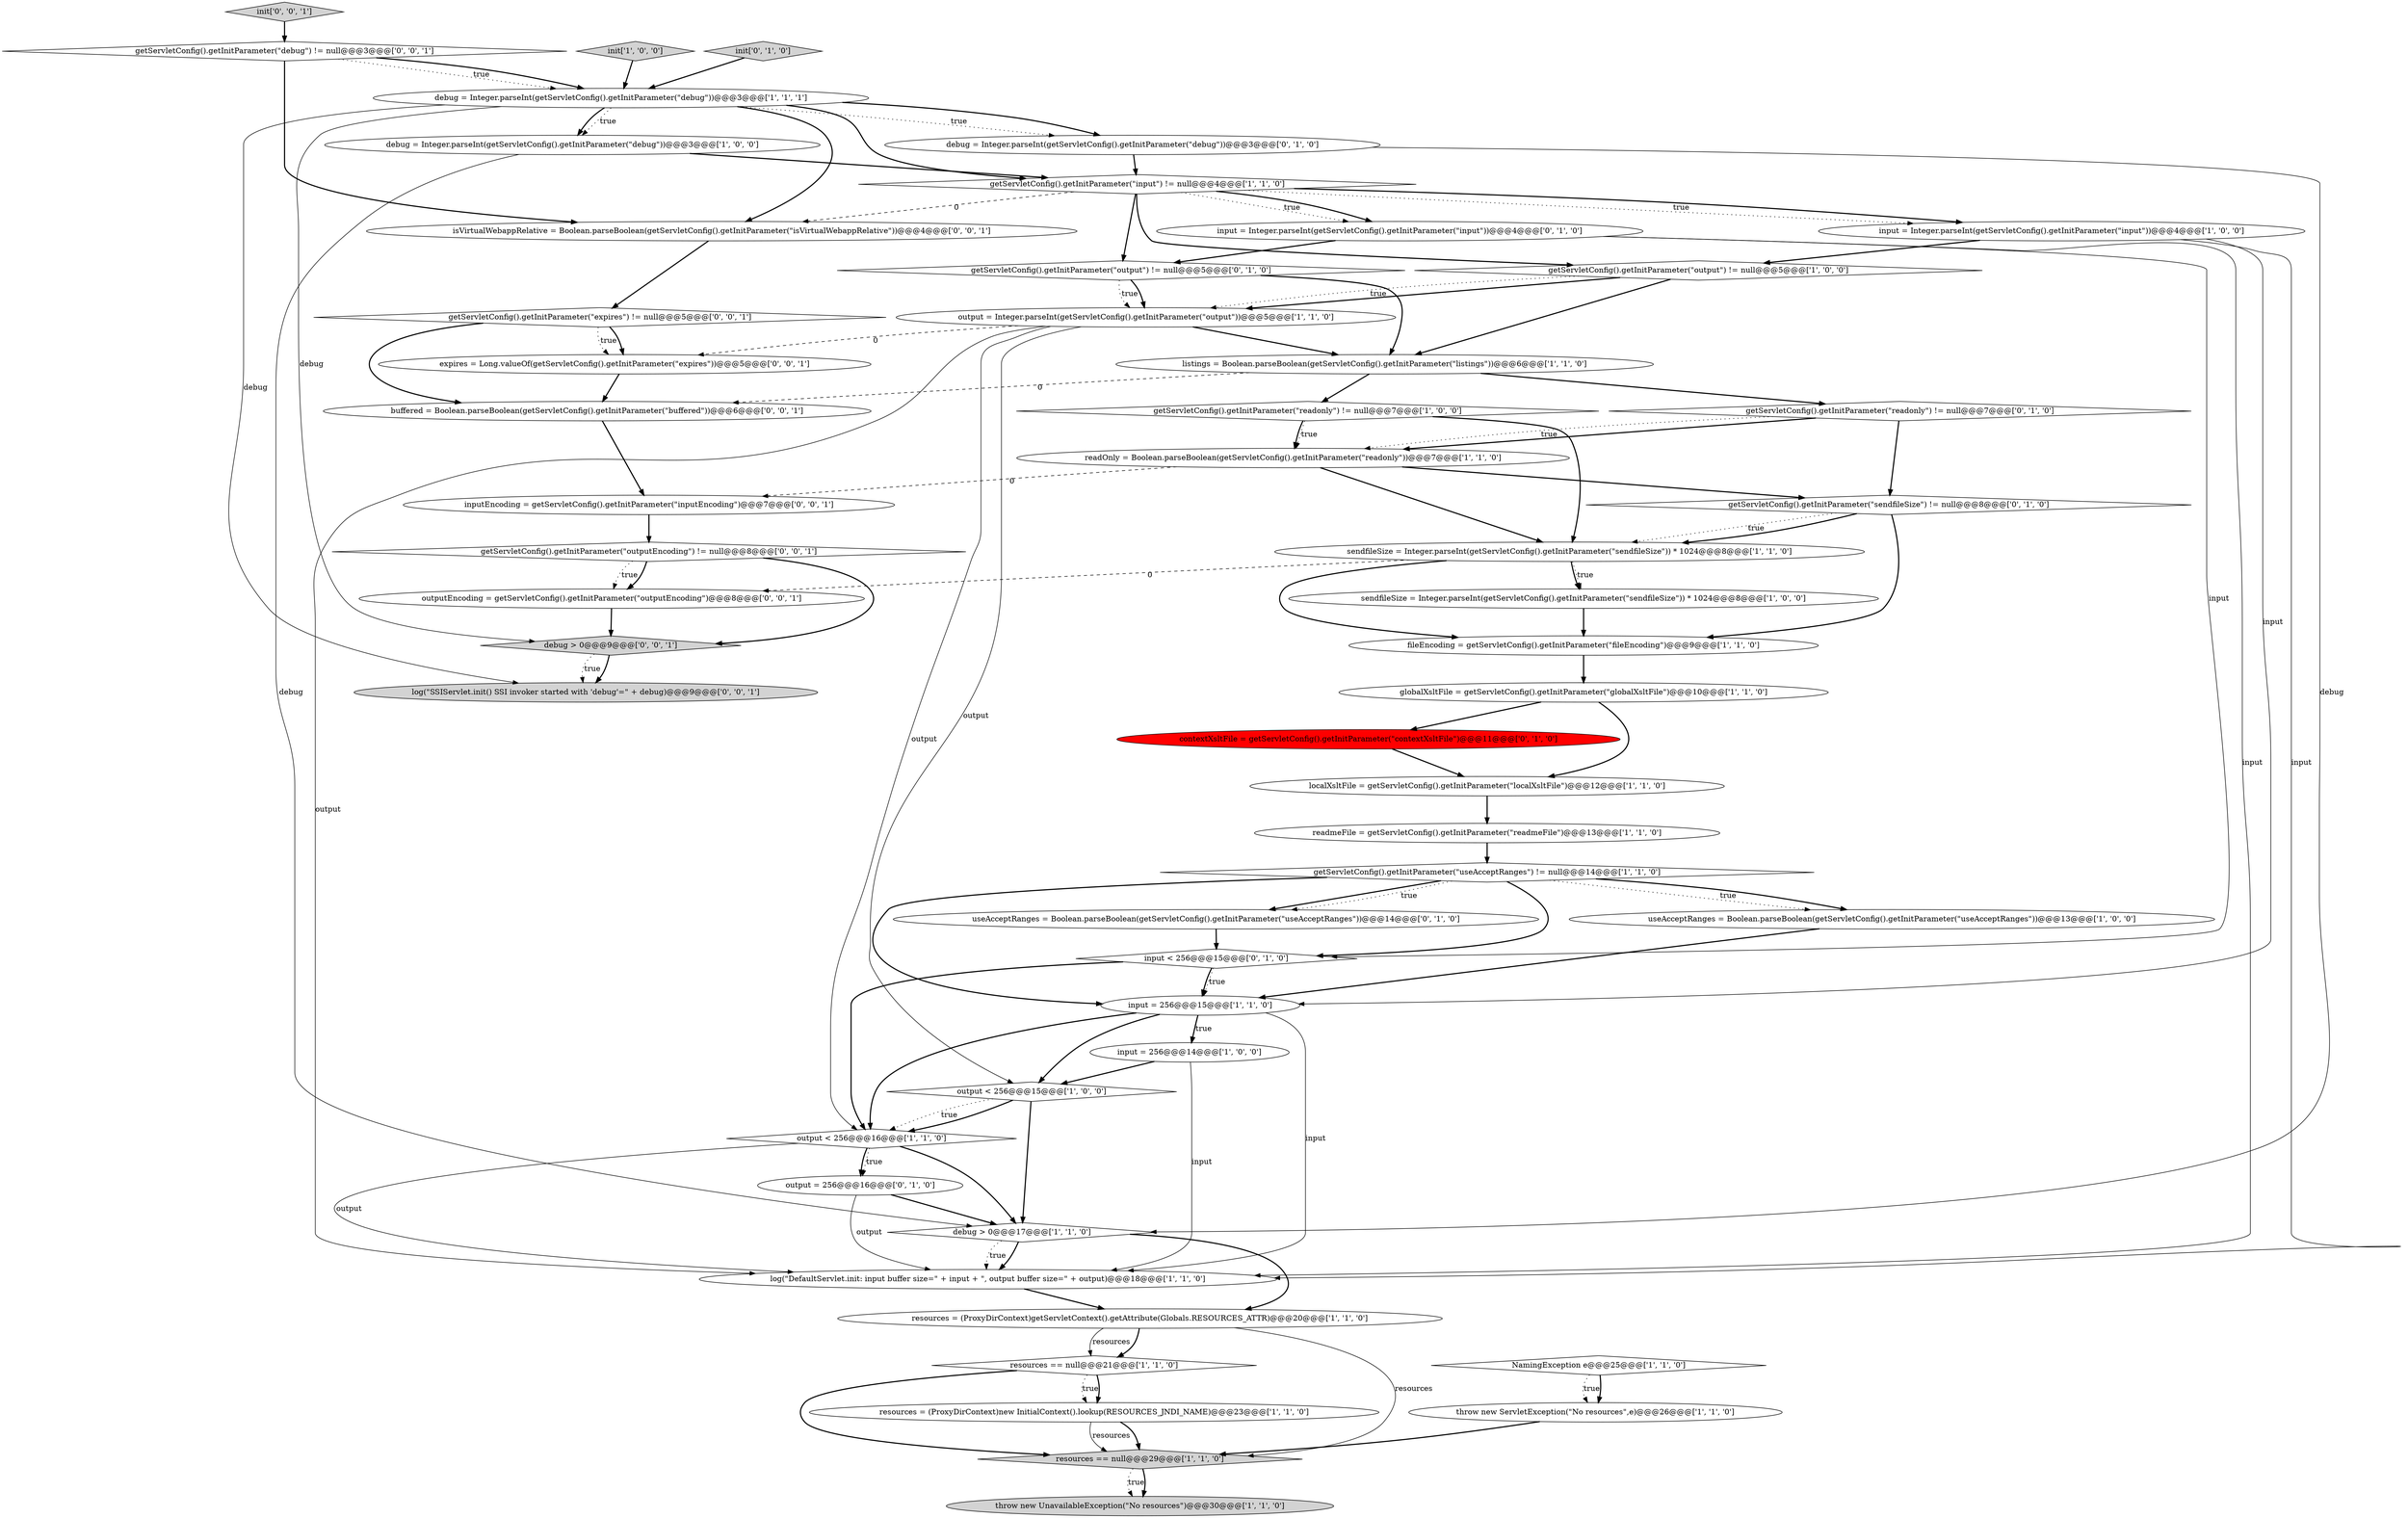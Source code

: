 digraph {
42 [style = filled, label = "init['0', '0', '1']", fillcolor = lightgray, shape = diamond image = "AAA0AAABBB3BBB"];
10 [style = filled, label = "sendfileSize = Integer.parseInt(getServletConfig().getInitParameter(\"sendfileSize\")) * 1024@@@8@@@['1', '1', '0']", fillcolor = white, shape = ellipse image = "AAA0AAABBB1BBB"];
23 [style = filled, label = "getServletConfig().getInitParameter(\"useAcceptRanges\") != null@@@14@@@['1', '1', '0']", fillcolor = white, shape = diamond image = "AAA0AAABBB1BBB"];
50 [style = filled, label = "log(\"SSIServlet.init() SSI invoker started with 'debug'=\" + debug)@@@9@@@['0', '0', '1']", fillcolor = lightgray, shape = ellipse image = "AAA0AAABBB3BBB"];
51 [style = filled, label = "isVirtualWebappRelative = Boolean.parseBoolean(getServletConfig().getInitParameter(\"isVirtualWebappRelative\"))@@@4@@@['0', '0', '1']", fillcolor = white, shape = ellipse image = "AAA0AAABBB3BBB"];
11 [style = filled, label = "throw new ServletException(\"No resources\",e)@@@26@@@['1', '1', '0']", fillcolor = white, shape = ellipse image = "AAA0AAABBB1BBB"];
20 [style = filled, label = "getServletConfig().getInitParameter(\"readonly\") != null@@@7@@@['1', '0', '0']", fillcolor = white, shape = diamond image = "AAA0AAABBB1BBB"];
19 [style = filled, label = "useAcceptRanges = Boolean.parseBoolean(getServletConfig().getInitParameter(\"useAcceptRanges\"))@@@13@@@['1', '0', '0']", fillcolor = white, shape = ellipse image = "AAA0AAABBB1BBB"];
6 [style = filled, label = "resources == null@@@21@@@['1', '1', '0']", fillcolor = white, shape = diamond image = "AAA0AAABBB1BBB"];
46 [style = filled, label = "getServletConfig().getInitParameter(\"outputEncoding\") != null@@@8@@@['0', '0', '1']", fillcolor = white, shape = diamond image = "AAA0AAABBB3BBB"];
15 [style = filled, label = "init['1', '0', '0']", fillcolor = lightgray, shape = diamond image = "AAA0AAABBB1BBB"];
9 [style = filled, label = "output < 256@@@15@@@['1', '0', '0']", fillcolor = white, shape = diamond image = "AAA0AAABBB1BBB"];
33 [style = filled, label = "getServletConfig().getInitParameter(\"sendfileSize\") != null@@@8@@@['0', '1', '0']", fillcolor = white, shape = diamond image = "AAA0AAABBB2BBB"];
3 [style = filled, label = "log(\"DefaultServlet.init: input buffer size=\" + input + \", output buffer size=\" + output)@@@18@@@['1', '1', '0']", fillcolor = white, shape = ellipse image = "AAA0AAABBB1BBB"];
24 [style = filled, label = "output < 256@@@16@@@['1', '1', '0']", fillcolor = white, shape = diamond image = "AAA0AAABBB1BBB"];
28 [style = filled, label = "debug = Integer.parseInt(getServletConfig().getInitParameter(\"debug\"))@@@3@@@['1', '1', '1']", fillcolor = white, shape = ellipse image = "AAA0AAABBB1BBB"];
32 [style = filled, label = "debug = Integer.parseInt(getServletConfig().getInitParameter(\"debug\"))@@@3@@@['0', '1', '0']", fillcolor = white, shape = ellipse image = "AAA0AAABBB2BBB"];
36 [style = filled, label = "useAcceptRanges = Boolean.parseBoolean(getServletConfig().getInitParameter(\"useAcceptRanges\"))@@@14@@@['0', '1', '0']", fillcolor = white, shape = ellipse image = "AAA0AAABBB2BBB"];
37 [style = filled, label = "init['0', '1', '0']", fillcolor = lightgray, shape = diamond image = "AAA0AAABBB2BBB"];
41 [style = filled, label = "getServletConfig().getInitParameter(\"expires\") != null@@@5@@@['0', '0', '1']", fillcolor = white, shape = diamond image = "AAA0AAABBB3BBB"];
47 [style = filled, label = "outputEncoding = getServletConfig().getInitParameter(\"outputEncoding\")@@@8@@@['0', '0', '1']", fillcolor = white, shape = ellipse image = "AAA0AAABBB3BBB"];
21 [style = filled, label = "globalXsltFile = getServletConfig().getInitParameter(\"globalXsltFile\")@@@10@@@['1', '1', '0']", fillcolor = white, shape = ellipse image = "AAA0AAABBB1BBB"];
1 [style = filled, label = "throw new UnavailableException(\"No resources\")@@@30@@@['1', '1', '0']", fillcolor = lightgray, shape = ellipse image = "AAA0AAABBB1BBB"];
22 [style = filled, label = "fileEncoding = getServletConfig().getInitParameter(\"fileEncoding\")@@@9@@@['1', '1', '0']", fillcolor = white, shape = ellipse image = "AAA0AAABBB1BBB"];
34 [style = filled, label = "output = 256@@@16@@@['0', '1', '0']", fillcolor = white, shape = ellipse image = "AAA0AAABBB2BBB"];
27 [style = filled, label = "input = 256@@@15@@@['1', '1', '0']", fillcolor = white, shape = ellipse image = "AAA0AAABBB1BBB"];
43 [style = filled, label = "buffered = Boolean.parseBoolean(getServletConfig().getInitParameter(\"buffered\"))@@@6@@@['0', '0', '1']", fillcolor = white, shape = ellipse image = "AAA0AAABBB3BBB"];
16 [style = filled, label = "output = Integer.parseInt(getServletConfig().getInitParameter(\"output\"))@@@5@@@['1', '1', '0']", fillcolor = white, shape = ellipse image = "AAA0AAABBB1BBB"];
17 [style = filled, label = "getServletConfig().getInitParameter(\"input\") != null@@@4@@@['1', '1', '0']", fillcolor = white, shape = diamond image = "AAA0AAABBB1BBB"];
44 [style = filled, label = "debug > 0@@@9@@@['0', '0', '1']", fillcolor = lightgray, shape = diamond image = "AAA0AAABBB3BBB"];
38 [style = filled, label = "getServletConfig().getInitParameter(\"output\") != null@@@5@@@['0', '1', '0']", fillcolor = white, shape = diamond image = "AAA0AAABBB2BBB"];
39 [style = filled, label = "input = Integer.parseInt(getServletConfig().getInitParameter(\"input\"))@@@4@@@['0', '1', '0']", fillcolor = white, shape = ellipse image = "AAA0AAABBB2BBB"];
18 [style = filled, label = "debug > 0@@@17@@@['1', '1', '0']", fillcolor = white, shape = diamond image = "AAA0AAABBB1BBB"];
35 [style = filled, label = "input < 256@@@15@@@['0', '1', '0']", fillcolor = white, shape = diamond image = "AAA0AAABBB2BBB"];
48 [style = filled, label = "getServletConfig().getInitParameter(\"debug\") != null@@@3@@@['0', '0', '1']", fillcolor = white, shape = diamond image = "AAA0AAABBB3BBB"];
25 [style = filled, label = "NamingException e@@@25@@@['1', '1', '0']", fillcolor = white, shape = diamond image = "AAA0AAABBB1BBB"];
14 [style = filled, label = "input = 256@@@14@@@['1', '0', '0']", fillcolor = white, shape = ellipse image = "AAA0AAABBB1BBB"];
13 [style = filled, label = "readmeFile = getServletConfig().getInitParameter(\"readmeFile\")@@@13@@@['1', '1', '0']", fillcolor = white, shape = ellipse image = "AAA0AAABBB1BBB"];
8 [style = filled, label = "debug = Integer.parseInt(getServletConfig().getInitParameter(\"debug\"))@@@3@@@['1', '0', '0']", fillcolor = white, shape = ellipse image = "AAA0AAABBB1BBB"];
29 [style = filled, label = "readOnly = Boolean.parseBoolean(getServletConfig().getInitParameter(\"readonly\"))@@@7@@@['1', '1', '0']", fillcolor = white, shape = ellipse image = "AAA0AAABBB1BBB"];
31 [style = filled, label = "getServletConfig().getInitParameter(\"readonly\") != null@@@7@@@['0', '1', '0']", fillcolor = white, shape = diamond image = "AAA0AAABBB2BBB"];
5 [style = filled, label = "resources == null@@@29@@@['1', '1', '0']", fillcolor = lightgray, shape = diamond image = "AAA0AAABBB1BBB"];
0 [style = filled, label = "input = Integer.parseInt(getServletConfig().getInitParameter(\"input\"))@@@4@@@['1', '0', '0']", fillcolor = white, shape = ellipse image = "AAA0AAABBB1BBB"];
40 [style = filled, label = "contextXsltFile = getServletConfig().getInitParameter(\"contextXsltFile\")@@@11@@@['0', '1', '0']", fillcolor = red, shape = ellipse image = "AAA1AAABBB2BBB"];
30 [style = filled, label = "resources = (ProxyDirContext)getServletContext().getAttribute(Globals.RESOURCES_ATTR)@@@20@@@['1', '1', '0']", fillcolor = white, shape = ellipse image = "AAA0AAABBB1BBB"];
12 [style = filled, label = "getServletConfig().getInitParameter(\"output\") != null@@@5@@@['1', '0', '0']", fillcolor = white, shape = diamond image = "AAA0AAABBB1BBB"];
2 [style = filled, label = "listings = Boolean.parseBoolean(getServletConfig().getInitParameter(\"listings\"))@@@6@@@['1', '1', '0']", fillcolor = white, shape = ellipse image = "AAA0AAABBB1BBB"];
26 [style = filled, label = "localXsltFile = getServletConfig().getInitParameter(\"localXsltFile\")@@@12@@@['1', '1', '0']", fillcolor = white, shape = ellipse image = "AAA0AAABBB1BBB"];
7 [style = filled, label = "resources = (ProxyDirContext)new InitialContext().lookup(RESOURCES_JNDI_NAME)@@@23@@@['1', '1', '0']", fillcolor = white, shape = ellipse image = "AAA0AAABBB1BBB"];
4 [style = filled, label = "sendfileSize = Integer.parseInt(getServletConfig().getInitParameter(\"sendfileSize\")) * 1024@@@8@@@['1', '0', '0']", fillcolor = white, shape = ellipse image = "AAA0AAABBB1BBB"];
49 [style = filled, label = "expires = Long.valueOf(getServletConfig().getInitParameter(\"expires\"))@@@5@@@['0', '0', '1']", fillcolor = white, shape = ellipse image = "AAA0AAABBB3BBB"];
45 [style = filled, label = "inputEncoding = getServletConfig().getInitParameter(\"inputEncoding\")@@@7@@@['0', '0', '1']", fillcolor = white, shape = ellipse image = "AAA0AAABBB3BBB"];
27->14 [style = dotted, label="true"];
18->3 [style = bold, label=""];
37->28 [style = bold, label=""];
5->1 [style = dotted, label="true"];
27->9 [style = bold, label=""];
34->18 [style = bold, label=""];
18->30 [style = bold, label=""];
24->34 [style = bold, label=""];
28->44 [style = solid, label="debug"];
42->48 [style = bold, label=""];
30->6 [style = bold, label=""];
25->11 [style = dotted, label="true"];
16->24 [style = solid, label="output"];
17->38 [style = bold, label=""];
21->26 [style = bold, label=""];
12->2 [style = bold, label=""];
38->16 [style = dotted, label="true"];
48->51 [style = bold, label=""];
18->3 [style = dotted, label="true"];
39->38 [style = bold, label=""];
40->26 [style = bold, label=""];
14->9 [style = bold, label=""];
23->36 [style = bold, label=""];
41->49 [style = dotted, label="true"];
10->4 [style = dotted, label="true"];
3->30 [style = bold, label=""];
9->24 [style = bold, label=""];
17->39 [style = dotted, label="true"];
2->31 [style = bold, label=""];
2->20 [style = bold, label=""];
28->8 [style = dotted, label="true"];
48->28 [style = dotted, label="true"];
31->29 [style = bold, label=""];
44->50 [style = bold, label=""];
41->49 [style = bold, label=""];
23->19 [style = dotted, label="true"];
24->18 [style = bold, label=""];
29->45 [style = dashed, label="0"];
26->13 [style = bold, label=""];
43->45 [style = bold, label=""];
38->2 [style = bold, label=""];
23->35 [style = bold, label=""];
27->3 [style = solid, label="input"];
8->17 [style = bold, label=""];
2->43 [style = dashed, label="0"];
16->3 [style = solid, label="output"];
5->1 [style = bold, label=""];
9->24 [style = dotted, label="true"];
44->50 [style = dotted, label="true"];
7->5 [style = bold, label=""];
30->5 [style = solid, label="resources"];
17->39 [style = bold, label=""];
31->33 [style = bold, label=""];
24->34 [style = dotted, label="true"];
0->27 [style = solid, label="input"];
6->7 [style = dotted, label="true"];
14->3 [style = solid, label="input"];
47->44 [style = bold, label=""];
45->46 [style = bold, label=""];
36->35 [style = bold, label=""];
31->29 [style = dotted, label="true"];
6->7 [style = bold, label=""];
48->28 [style = bold, label=""];
41->43 [style = bold, label=""];
8->18 [style = solid, label="debug"];
4->22 [style = bold, label=""];
32->17 [style = bold, label=""];
33->10 [style = dotted, label="true"];
46->44 [style = bold, label=""];
27->14 [style = bold, label=""];
0->12 [style = bold, label=""];
46->47 [style = dotted, label="true"];
38->16 [style = bold, label=""];
39->3 [style = solid, label="input"];
35->24 [style = bold, label=""];
28->32 [style = bold, label=""];
16->9 [style = solid, label="output"];
17->51 [style = dashed, label="0"];
6->5 [style = bold, label=""];
11->5 [style = bold, label=""];
17->12 [style = bold, label=""];
28->32 [style = dotted, label="true"];
17->0 [style = bold, label=""];
9->18 [style = bold, label=""];
15->28 [style = bold, label=""];
0->3 [style = solid, label="input"];
23->19 [style = bold, label=""];
28->8 [style = bold, label=""];
24->3 [style = solid, label="output"];
28->17 [style = bold, label=""];
29->10 [style = bold, label=""];
23->36 [style = dotted, label="true"];
27->24 [style = bold, label=""];
34->3 [style = solid, label="output"];
33->22 [style = bold, label=""];
7->5 [style = solid, label="resources"];
10->22 [style = bold, label=""];
32->18 [style = solid, label="debug"];
17->0 [style = dotted, label="true"];
35->27 [style = bold, label=""];
30->6 [style = solid, label="resources"];
23->27 [style = bold, label=""];
20->29 [style = bold, label=""];
28->50 [style = solid, label="debug"];
22->21 [style = bold, label=""];
39->35 [style = solid, label="input"];
33->10 [style = bold, label=""];
12->16 [style = bold, label=""];
16->2 [style = bold, label=""];
28->51 [style = bold, label=""];
46->47 [style = bold, label=""];
49->43 [style = bold, label=""];
20->10 [style = bold, label=""];
35->27 [style = dotted, label="true"];
29->33 [style = bold, label=""];
12->16 [style = dotted, label="true"];
20->29 [style = dotted, label="true"];
25->11 [style = bold, label=""];
19->27 [style = bold, label=""];
13->23 [style = bold, label=""];
10->4 [style = bold, label=""];
16->49 [style = dashed, label="0"];
21->40 [style = bold, label=""];
10->47 [style = dashed, label="0"];
51->41 [style = bold, label=""];
}
